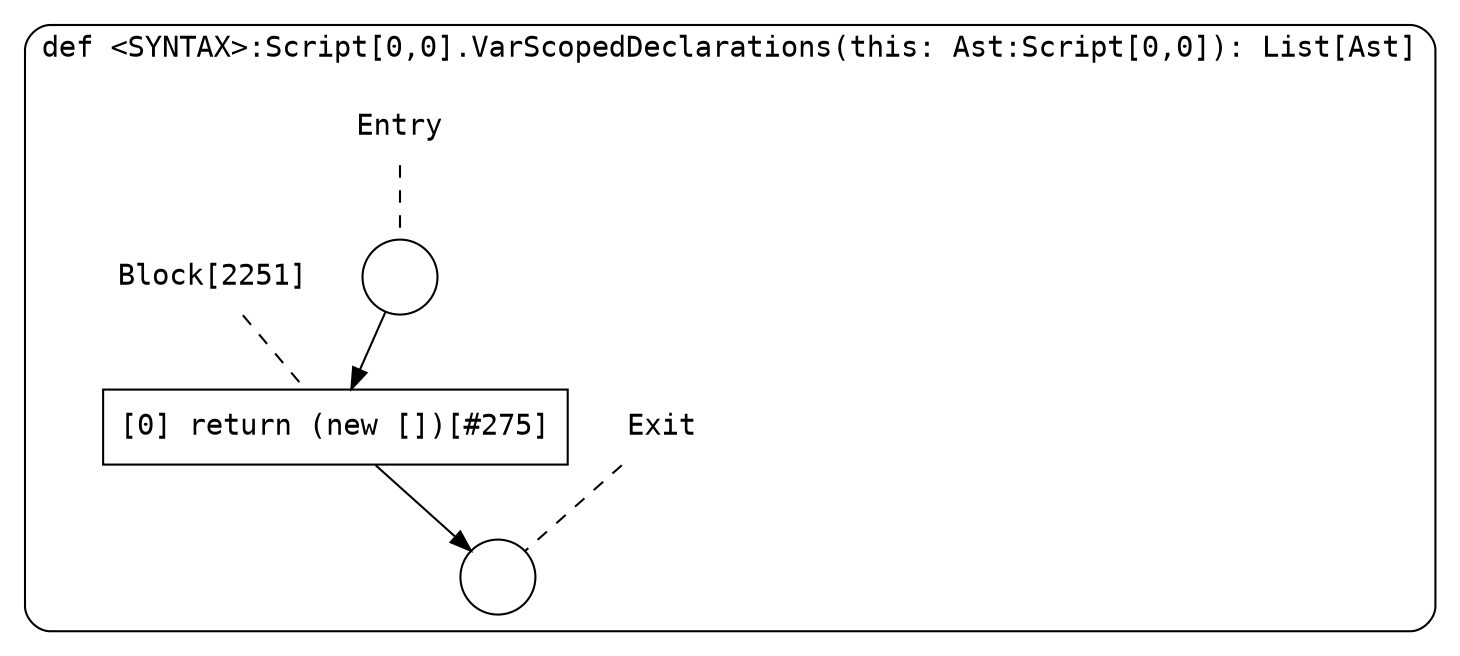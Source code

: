 digraph {
  graph [fontname = "Consolas"]
  node [fontname = "Consolas"]
  edge [fontname = "Consolas"]
  subgraph cluster453 {
    label = "def <SYNTAX>:Script[0,0].VarScopedDeclarations(this: Ast:Script[0,0]): List[Ast]"
    style = rounded
    cluster453_entry_name [shape=none, label=<<font color="black">Entry</font>>]
    cluster453_entry_name -> cluster453_entry [arrowhead=none, color="black", style=dashed]
    cluster453_entry [shape=circle label=" " color="black" fillcolor="white" style=filled]
    cluster453_entry -> node2251 [color="black"]
    cluster453_exit_name [shape=none, label=<<font color="black">Exit</font>>]
    cluster453_exit_name -> cluster453_exit [arrowhead=none, color="black", style=dashed]
    cluster453_exit [shape=circle label=" " color="black" fillcolor="white" style=filled]
    node2251_name [shape=none, label=<<font color="black">Block[2251]</font>>]
    node2251_name -> node2251 [arrowhead=none, color="black", style=dashed]
    node2251 [shape=box, label=<<font color="black">[0] return (new [])[#275]<BR ALIGN="LEFT"/></font>> color="black" fillcolor="white", style=filled]
    node2251 -> cluster453_exit [color="black"]
  }
}